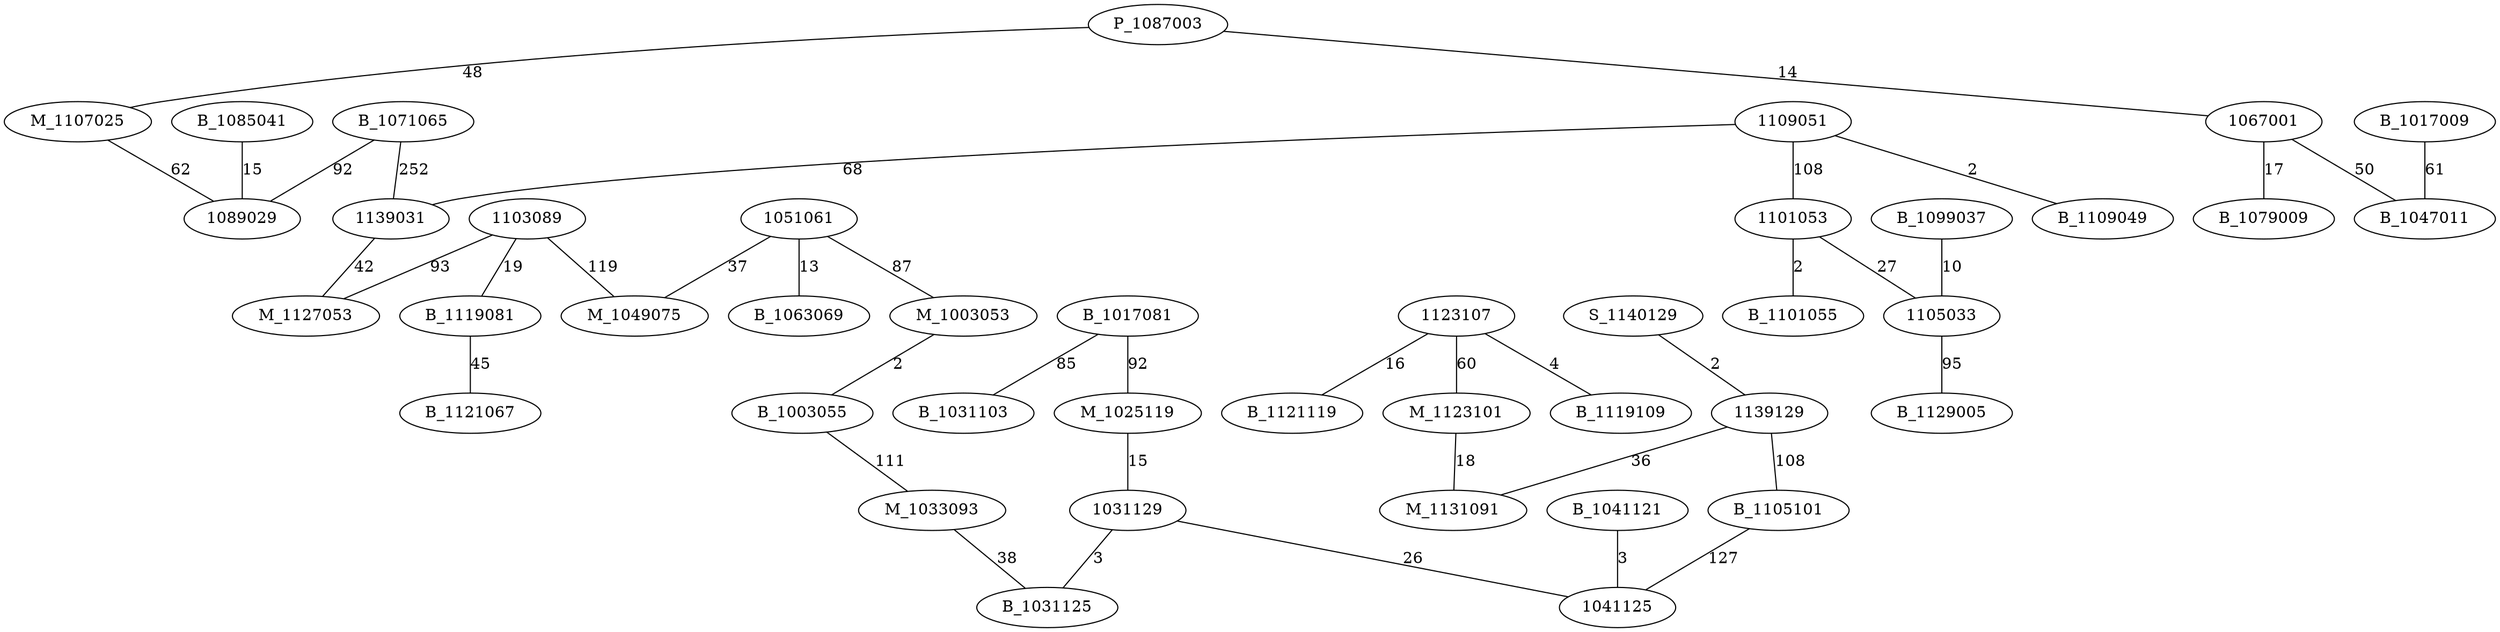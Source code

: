 graph chemin {

	P_1087003 -- M_1107025 [label=48]
	P_1087003 -- 1067001 [label=14]
	1103089 -- M_1049075 [label=119]
	1103089 -- B_1119081 [label=19]
	1103089 -- M_1127053 [label=93]
	B_1071065 -- 1089029 [label=92]
	B_1071065 -- 1139031 [label=252]
	1067001 -- B_1079009 [label=17]
	1067001 -- B_1047011 [label=50]
	1051061 -- M_1049075 [label=37]
	1051061 -- B_1063069 [label=13]
	1051061 -- M_1003053 [label=87]
	S_1140129 -- 1139129 [label=2]
	1109051 -- 1101053 [label=108]
	1109051 -- B_1109049 [label=2]
	1109051 -- 1139031 [label=68]
	B_1017081 -- B_1031103 [label=85]
	B_1017081 -- M_1025119 [label=92]
	B_1017009 -- B_1047011 [label=61]
	1123107 -- B_1119109 [label=4]
	1123107 -- M_1123101 [label=60]
	1123107 -- B_1121119 [label=16]
	1139129 -- B_1105101 [label=108]
	1139129 -- M_1131091 [label=36]
	M_1123101 -- M_1131091 [label=18]
	B_1119081 -- B_1121067 [label=45]
	1139031 -- M_1127053 [label=42]
	B_1085041 -- 1089029 [label=15]
	B_1105101 -- 1041125 [label=127]
	M_1025119 -- 1031129 [label=15]
	M_1003053 -- B_1003055 [label=2]
	B_1003055 -- M_1033093 [label=111]
	1101053 -- B_1101055 [label=2]
	1101053 -- 1105033 [label=27]
	M_1107025 -- 1089029 [label=62]
	M_1033093 -- B_1031125 [label=38]
	B_1099037 -- 1105033 [label=10]
	1105033 -- B_1129005 [label=95]
	1031129 -- 1041125 [label=26]
	1031129 -- B_1031125 [label=3]
	B_1041121 -- 1041125 [label=3]

}
